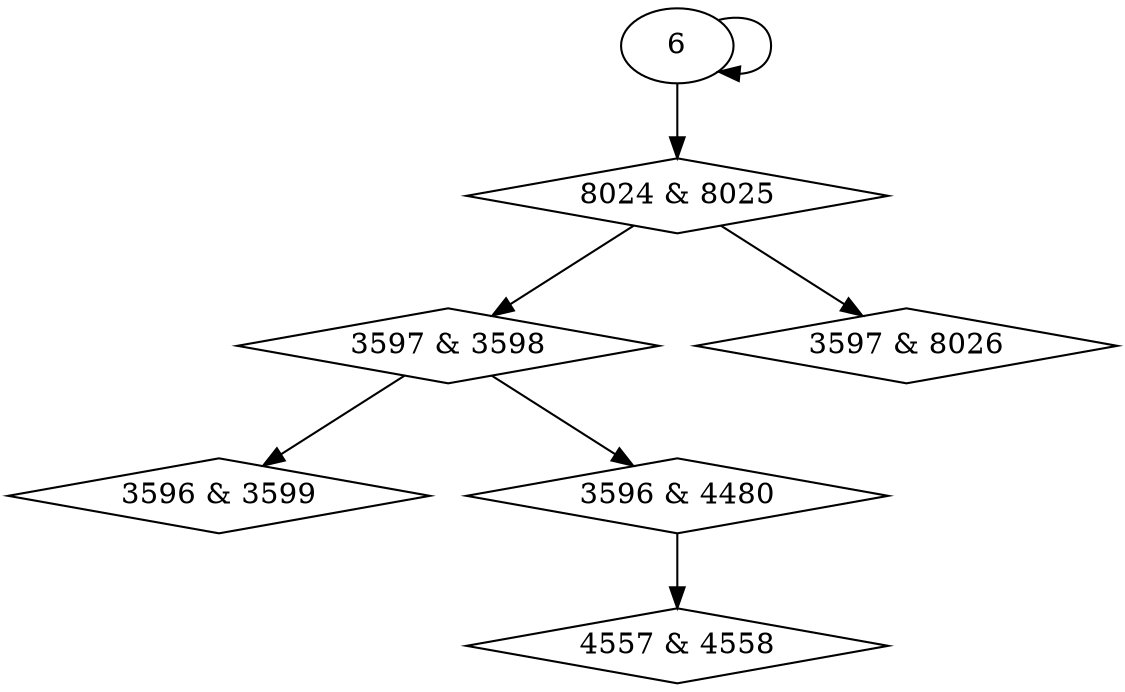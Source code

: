 digraph {
0 [label = "3596 & 3599", shape = diamond];
1 [label = "3596 & 4480", shape = diamond];
2 [label = "3597 & 3598", shape = diamond];
3 [label = "3597 & 8026", shape = diamond];
4 [label = "4557 & 4558", shape = diamond];
5 [label = "8024 & 8025", shape = diamond];
2 -> 0;
2 -> 1;
5 -> 2;
5 -> 3;
1 -> 4;
6 -> 5;
6 -> 6;
}
